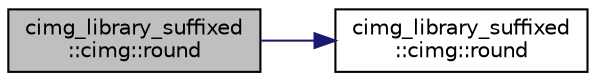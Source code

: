 digraph "cimg_library_suffixed::cimg::round"
{
  edge [fontname="Helvetica",fontsize="10",labelfontname="Helvetica",labelfontsize="10"];
  node [fontname="Helvetica",fontsize="10",shape=record];
  rankdir="LR";
  Node3635 [label="cimg_library_suffixed\l::cimg::round",height=0.2,width=0.4,color="black", fillcolor="grey75", style="filled", fontcolor="black"];
  Node3635 -> Node3636 [color="midnightblue",fontsize="10",style="solid",fontname="Helvetica"];
  Node3636 [label="cimg_library_suffixed\l::cimg::round",height=0.2,width=0.4,color="black", fillcolor="white", style="filled",URL="$namespacecimg__library__suffixed_1_1cimg.html#a7bed9b422eb303150d7abb503e7201fc"];
}
